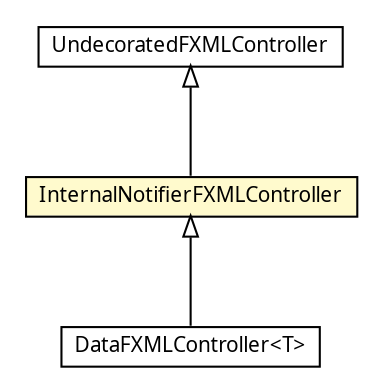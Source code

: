 #!/usr/local/bin/dot
#
# Class diagram 
# Generated by UMLGraph version 5.1 (http://www.umlgraph.org/)
#

digraph G {
	edge [fontname="arial",fontsize=10,labelfontname="arial",labelfontsize=10];
	node [fontname="arial",fontsize=10,shape=plaintext];
	nodesep=0.25;
	ranksep=0.5;
	// org.olympe.musicplayer.fxml.UndecoratedFXMLController
	c918 [label=<<table title="org.olympe.musicplayer.fxml.UndecoratedFXMLController" border="0" cellborder="1" cellspacing="0" cellpadding="2" port="p" href="./UndecoratedFXMLController.html">
		<tr><td><table border="0" cellspacing="0" cellpadding="1">
<tr><td align="center" balign="center"><font face="ariali"> UndecoratedFXMLController </font></td></tr>
		</table></td></tr>
		</table>>, fontname="arial", fontcolor="black", fontsize=10.0];
	// org.olympe.musicplayer.fxml.InternalNotifierFXMLController
	c923 [label=<<table title="org.olympe.musicplayer.fxml.InternalNotifierFXMLController" border="0" cellborder="1" cellspacing="0" cellpadding="2" port="p" bgcolor="lemonChiffon" href="./InternalNotifierFXMLController.html">
		<tr><td><table border="0" cellspacing="0" cellpadding="1">
<tr><td align="center" balign="center"><font face="ariali"> InternalNotifierFXMLController </font></td></tr>
		</table></td></tr>
		</table>>, fontname="arial", fontcolor="black", fontsize=10.0];
	// org.olympe.musicplayer.fxml.DataFXMLController<T>
	c925 [label=<<table title="org.olympe.musicplayer.fxml.DataFXMLController" border="0" cellborder="1" cellspacing="0" cellpadding="2" port="p" href="./DataFXMLController.html">
		<tr><td><table border="0" cellspacing="0" cellpadding="1">
<tr><td align="center" balign="center"><font face="ariali"> DataFXMLController&lt;T&gt; </font></td></tr>
		</table></td></tr>
		</table>>, fontname="arial", fontcolor="black", fontsize=10.0];
	//org.olympe.musicplayer.fxml.InternalNotifierFXMLController extends org.olympe.musicplayer.fxml.UndecoratedFXMLController
	c918:p -> c923:p [dir=back,arrowtail=empty];
	//org.olympe.musicplayer.fxml.DataFXMLController<T> extends org.olympe.musicplayer.fxml.InternalNotifierFXMLController
	c923:p -> c925:p [dir=back,arrowtail=empty];
}

